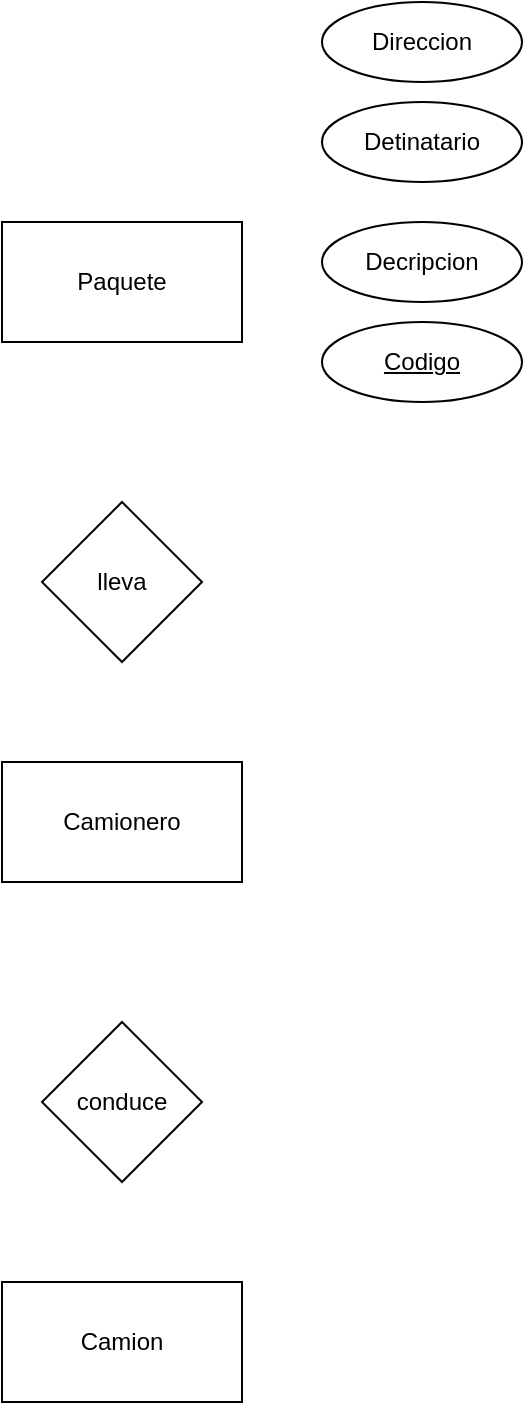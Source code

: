 <mxfile version="21.8.2" type="github">
  <diagram name="Página-1" id="DXjCByTwYUVbcFyYAlgy">
    <mxGraphModel dx="678" dy="837" grid="1" gridSize="10" guides="1" tooltips="1" connect="1" arrows="1" fold="1" page="1" pageScale="1" pageWidth="827" pageHeight="1169" math="0" shadow="0">
      <root>
        <mxCell id="0" />
        <mxCell id="1" parent="0" />
        <mxCell id="Dcv7L6V4iFthiTcu74ha-1" value="Paquete" style="rounded=0;whiteSpace=wrap;html=1;" vertex="1" parent="1">
          <mxGeometry x="320" y="210" width="120" height="60" as="geometry" />
        </mxCell>
        <mxCell id="Dcv7L6V4iFthiTcu74ha-2" value="Camionero" style="rounded=0;whiteSpace=wrap;html=1;" vertex="1" parent="1">
          <mxGeometry x="320" y="480" width="120" height="60" as="geometry" />
        </mxCell>
        <mxCell id="Dcv7L6V4iFthiTcu74ha-3" value="&lt;div&gt;Camion&lt;/div&gt;" style="rounded=0;whiteSpace=wrap;html=1;" vertex="1" parent="1">
          <mxGeometry x="320" y="740" width="120" height="60" as="geometry" />
        </mxCell>
        <mxCell id="Dcv7L6V4iFthiTcu74ha-4" value="lleva" style="rhombus;whiteSpace=wrap;html=1;" vertex="1" parent="1">
          <mxGeometry x="340" y="350" width="80" height="80" as="geometry" />
        </mxCell>
        <mxCell id="Dcv7L6V4iFthiTcu74ha-5" value="conduce" style="rhombus;whiteSpace=wrap;html=1;" vertex="1" parent="1">
          <mxGeometry x="340" y="610" width="80" height="80" as="geometry" />
        </mxCell>
        <mxCell id="Dcv7L6V4iFthiTcu74ha-7" value="Codigo" style="ellipse;whiteSpace=wrap;html=1;align=center;fontStyle=4;" vertex="1" parent="1">
          <mxGeometry x="480" y="260" width="100" height="40" as="geometry" />
        </mxCell>
        <mxCell id="Dcv7L6V4iFthiTcu74ha-8" value="Decripcion" style="ellipse;whiteSpace=wrap;html=1;" vertex="1" parent="1">
          <mxGeometry x="480" y="210" width="100" height="40" as="geometry" />
        </mxCell>
        <mxCell id="Dcv7L6V4iFthiTcu74ha-9" value="Detinatario" style="ellipse;whiteSpace=wrap;html=1;" vertex="1" parent="1">
          <mxGeometry x="480" y="150" width="100" height="40" as="geometry" />
        </mxCell>
        <mxCell id="Dcv7L6V4iFthiTcu74ha-10" value="Direccion" style="ellipse;whiteSpace=wrap;html=1;" vertex="1" parent="1">
          <mxGeometry x="480" y="100" width="100" height="40" as="geometry" />
        </mxCell>
      </root>
    </mxGraphModel>
  </diagram>
</mxfile>
